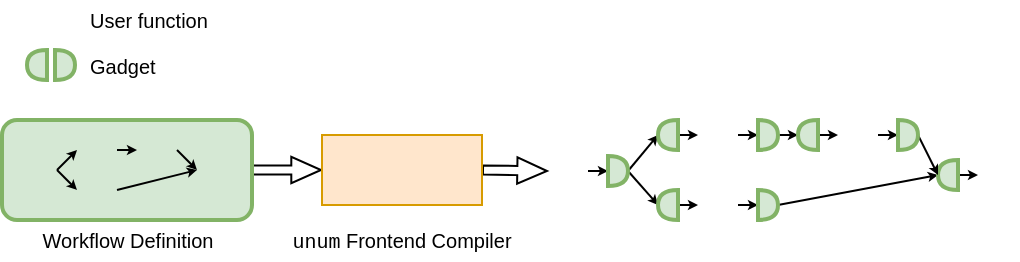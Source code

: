 <mxfile version="15.7.0" type="dropbox"><diagram id="HLP8kDEtNAWdZYMxjcZN" name="Page-1"><mxGraphModel dx="981" dy="547" grid="1" gridSize="10" guides="1" tooltips="1" connect="1" arrows="1" fold="1" page="1" pageScale="1" pageWidth="850" pageHeight="1100" math="0" shadow="0"><root><mxCell id="0"/><mxCell id="1" parent="0"/><mxCell id="9Bvq9BO1xBFafw4neXRZ-46" style="edgeStyle=orthogonalEdgeStyle;curved=1;rounded=0;orthogonalLoop=1;jettySize=auto;html=1;exitX=1;exitY=0.5;exitDx=0;exitDy=0;entryX=0;entryY=0.5;entryDx=0;entryDy=0;fontSize=10;fontColor=#000000;startArrow=none;startFill=0;endArrow=classic;endFill=1;strokeWidth=1;elbow=vertical;shape=flexArrow;width=4.571;startSize=4.617;endSize=4.617;endWidth=7.673;" edge="1" parent="1" source="9Bvq9BO1xBFafw4neXRZ-47" target="9Bvq9BO1xBFafw4neXRZ-111"><mxGeometry relative="1" as="geometry"><mxPoint x="352.5" y="470" as="targetPoint"/></mxGeometry></mxCell><mxCell id="9Bvq9BO1xBFafw4neXRZ-47" value="" style="rounded=1;whiteSpace=wrap;html=1;fillColor=#D5E8D4;sketch=0;fillStyle=solid;glass=0;shadow=0;strokeColor=#82b366;strokeWidth=2;" vertex="1" parent="1"><mxGeometry x="190" y="445" width="125" height="50" as="geometry"/></mxCell><mxCell id="9Bvq9BO1xBFafw4neXRZ-48" style="edgeStyle=none;rounded=0;orthogonalLoop=1;jettySize=auto;html=1;exitX=1;exitY=0.5;exitDx=0;exitDy=0;entryX=0;entryY=0.5;entryDx=0;entryDy=0;endArrow=classic;endFill=1;startSize=2;endSize=2;strokeWidth=1;" edge="1" parent="1" source="9Bvq9BO1xBFafw4neXRZ-50" target="9Bvq9BO1xBFafw4neXRZ-52"><mxGeometry relative="1" as="geometry"/></mxCell><mxCell id="9Bvq9BO1xBFafw4neXRZ-49" style="edgeStyle=none;rounded=0;orthogonalLoop=1;jettySize=auto;html=1;exitX=1;exitY=0.5;exitDx=0;exitDy=0;entryX=0;entryY=0.5;entryDx=0;entryDy=0;endArrow=classic;endFill=1;startSize=2;endSize=2;strokeWidth=1;" edge="1" parent="1" source="9Bvq9BO1xBFafw4neXRZ-50" target="9Bvq9BO1xBFafw4neXRZ-54"><mxGeometry relative="1" as="geometry"/></mxCell><mxCell id="9Bvq9BO1xBFafw4neXRZ-50" value="" style="shape=image;verticalLabelPosition=bottom;labelBackgroundColor=#ffffff;verticalAlign=top;aspect=fixed;imageAspect=0;image=https://images.squarespace-cdn.com/content/v1/51814c87e4b0c1fda9c1fc50/1528473310893-RH0HG7R5C0QURMFQJBSU/600px-AWS_Lambda_logo.svg.png?format=500w;imageBackground=none;" vertex="1" parent="1"><mxGeometry x="197.5" y="460" width="20" height="20" as="geometry"/></mxCell><mxCell id="9Bvq9BO1xBFafw4neXRZ-51" style="edgeStyle=none;rounded=0;orthogonalLoop=1;jettySize=auto;html=1;exitX=1;exitY=0.5;exitDx=0;exitDy=0;entryX=0;entryY=0.5;entryDx=0;entryDy=0;endArrow=classic;endFill=1;startSize=2;endSize=2;strokeWidth=1;" edge="1" parent="1" source="9Bvq9BO1xBFafw4neXRZ-52" target="9Bvq9BO1xBFafw4neXRZ-56"><mxGeometry relative="1" as="geometry"/></mxCell><mxCell id="9Bvq9BO1xBFafw4neXRZ-52" value="" style="shape=image;verticalLabelPosition=bottom;labelBackgroundColor=#ffffff;verticalAlign=top;aspect=fixed;imageAspect=0;image=https://images.squarespace-cdn.com/content/v1/51814c87e4b0c1fda9c1fc50/1528473310893-RH0HG7R5C0QURMFQJBSU/600px-AWS_Lambda_logo.svg.png?format=500w;imageBackground=none;" vertex="1" parent="1"><mxGeometry x="227.5" y="450" width="20" height="20" as="geometry"/></mxCell><mxCell id="9Bvq9BO1xBFafw4neXRZ-53" style="edgeStyle=none;rounded=0;orthogonalLoop=1;jettySize=auto;html=1;exitX=1;exitY=0.5;exitDx=0;exitDy=0;entryX=0;entryY=0.5;entryDx=0;entryDy=0;endArrow=classic;endFill=1;startSize=2;endSize=2;strokeWidth=1;" edge="1" parent="1" source="9Bvq9BO1xBFafw4neXRZ-54" target="9Bvq9BO1xBFafw4neXRZ-57"><mxGeometry relative="1" as="geometry"/></mxCell><mxCell id="9Bvq9BO1xBFafw4neXRZ-54" value="" style="shape=image;verticalLabelPosition=bottom;labelBackgroundColor=#ffffff;verticalAlign=top;aspect=fixed;imageAspect=0;image=https://images.squarespace-cdn.com/content/v1/51814c87e4b0c1fda9c1fc50/1528473310893-RH0HG7R5C0QURMFQJBSU/600px-AWS_Lambda_logo.svg.png?format=500w;imageBackground=none;" vertex="1" parent="1"><mxGeometry x="227.5" y="470" width="20" height="20" as="geometry"/></mxCell><mxCell id="9Bvq9BO1xBFafw4neXRZ-55" style="edgeStyle=none;rounded=0;orthogonalLoop=1;jettySize=auto;html=1;exitX=1;exitY=0.5;exitDx=0;exitDy=0;entryX=0;entryY=0.5;entryDx=0;entryDy=0;endArrow=classic;endFill=1;startSize=2;endSize=2;strokeWidth=1;" edge="1" parent="1" source="9Bvq9BO1xBFafw4neXRZ-56" target="9Bvq9BO1xBFafw4neXRZ-57"><mxGeometry relative="1" as="geometry"/></mxCell><mxCell id="9Bvq9BO1xBFafw4neXRZ-56" value="" style="shape=image;verticalLabelPosition=bottom;labelBackgroundColor=#ffffff;verticalAlign=top;aspect=fixed;imageAspect=0;image=https://images.squarespace-cdn.com/content/v1/51814c87e4b0c1fda9c1fc50/1528473310893-RH0HG7R5C0QURMFQJBSU/600px-AWS_Lambda_logo.svg.png?format=500w;imageBackground=none;" vertex="1" parent="1"><mxGeometry x="257.5" y="450" width="20" height="20" as="geometry"/></mxCell><mxCell id="9Bvq9BO1xBFafw4neXRZ-57" value="" style="shape=image;verticalLabelPosition=bottom;labelBackgroundColor=#ffffff;verticalAlign=top;aspect=fixed;imageAspect=0;image=https://images.squarespace-cdn.com/content/v1/51814c87e4b0c1fda9c1fc50/1528473310893-RH0HG7R5C0QURMFQJBSU/600px-AWS_Lambda_logo.svg.png?format=500w;imageBackground=none;" vertex="1" parent="1"><mxGeometry x="287.5" y="460" width="20" height="20" as="geometry"/></mxCell><mxCell id="9Bvq9BO1xBFafw4neXRZ-58" value="&lt;font style=&quot;font-size: 10px&quot;&gt;Workflow Definition&lt;/font&gt;" style="text;html=1;strokeColor=none;fillColor=none;align=center;verticalAlign=middle;whiteSpace=wrap;rounded=0;shadow=0;glass=0;sketch=0;fillStyle=solid;" vertex="1" parent="1"><mxGeometry x="197.5" y="495" width="110" height="20" as="geometry"/></mxCell><mxCell id="9Bvq9BO1xBFafw4neXRZ-65" value="&lt;font style=&quot;font-size: 10px&quot;&gt;&lt;font face=&quot;Courier New&quot;&gt;unum&lt;/font&gt; &lt;font style=&quot;font-size: 10px&quot;&gt;Frontend Compiler&lt;br&gt;&lt;/font&gt;&lt;/font&gt;" style="text;html=1;strokeColor=none;fillColor=none;align=center;verticalAlign=middle;whiteSpace=wrap;rounded=0;shadow=0;glass=0;sketch=0;fillStyle=solid;" vertex="1" parent="1"><mxGeometry x="331.25" y="495" width="117.5" height="20" as="geometry"/></mxCell><mxCell id="9Bvq9BO1xBFafw4neXRZ-79" style="edgeStyle=none;rounded=0;orthogonalLoop=1;jettySize=auto;html=1;exitX=1;exitY=0.5;exitDx=0;exitDy=0;entryX=0;entryY=0.5;entryDx=0;entryDy=0;entryPerimeter=0;fontSize=10;endSize=2;" edge="1" parent="1" source="9Bvq9BO1xBFafw4neXRZ-73" target="9Bvq9BO1xBFafw4neXRZ-78"><mxGeometry relative="1" as="geometry"/></mxCell><mxCell id="9Bvq9BO1xBFafw4neXRZ-73" value="" style="shape=image;verticalLabelPosition=bottom;labelBackgroundColor=#ffffff;verticalAlign=top;aspect=fixed;imageAspect=0;image=https://images.squarespace-cdn.com/content/v1/51814c87e4b0c1fda9c1fc50/1528473310893-RH0HG7R5C0QURMFQJBSU/600px-AWS_Lambda_logo.svg.png?format=500w;imageBackground=none;" vertex="1" parent="1"><mxGeometry x="463" y="460.5" width="20" height="20" as="geometry"/></mxCell><mxCell id="9Bvq9BO1xBFafw4neXRZ-89" style="edgeStyle=none;rounded=0;orthogonalLoop=1;jettySize=auto;html=1;exitX=1;exitY=0.5;exitDx=0;exitDy=0;entryX=0;entryY=0.5;entryDx=0;entryDy=0;entryPerimeter=0;fontSize=10;endSize=2;" edge="1" parent="1" source="9Bvq9BO1xBFafw4neXRZ-74" target="9Bvq9BO1xBFafw4neXRZ-88"><mxGeometry relative="1" as="geometry"/></mxCell><mxCell id="9Bvq9BO1xBFafw4neXRZ-74" value="" style="shape=image;verticalLabelPosition=bottom;labelBackgroundColor=#ffffff;verticalAlign=top;aspect=fixed;imageAspect=0;image=https://images.squarespace-cdn.com/content/v1/51814c87e4b0c1fda9c1fc50/1528473310893-RH0HG7R5C0QURMFQJBSU/600px-AWS_Lambda_logo.svg.png?format=500w;imageBackground=none;" vertex="1" parent="1"><mxGeometry x="538" y="442.5" width="20" height="20" as="geometry"/></mxCell><mxCell id="9Bvq9BO1xBFafw4neXRZ-94" style="edgeStyle=none;rounded=0;orthogonalLoop=1;jettySize=auto;html=1;exitX=1;exitY=0.5;exitDx=0;exitDy=0;entryX=0;entryY=0.5;entryDx=0;entryDy=0;entryPerimeter=0;fontSize=10;endSize=2;" edge="1" parent="1" source="9Bvq9BO1xBFafw4neXRZ-75" target="9Bvq9BO1xBFafw4neXRZ-93"><mxGeometry relative="1" as="geometry"/></mxCell><mxCell id="9Bvq9BO1xBFafw4neXRZ-75" value="" style="shape=image;verticalLabelPosition=bottom;labelBackgroundColor=#ffffff;verticalAlign=top;aspect=fixed;imageAspect=0;image=https://images.squarespace-cdn.com/content/v1/51814c87e4b0c1fda9c1fc50/1528473310893-RH0HG7R5C0QURMFQJBSU/600px-AWS_Lambda_logo.svg.png?format=500w;imageBackground=none;" vertex="1" parent="1"><mxGeometry x="538" y="477.5" width="20" height="20" as="geometry"/></mxCell><mxCell id="9Bvq9BO1xBFafw4neXRZ-98" style="edgeStyle=none;rounded=0;orthogonalLoop=1;jettySize=auto;html=1;exitX=1;exitY=0.5;exitDx=0;exitDy=0;entryX=0;entryY=0.5;entryDx=0;entryDy=0;entryPerimeter=0;fontSize=10;endSize=2;" edge="1" parent="1" source="9Bvq9BO1xBFafw4neXRZ-76" target="9Bvq9BO1xBFafw4neXRZ-97"><mxGeometry relative="1" as="geometry"/></mxCell><mxCell id="9Bvq9BO1xBFafw4neXRZ-76" value="" style="shape=image;verticalLabelPosition=bottom;labelBackgroundColor=#ffffff;verticalAlign=top;aspect=fixed;imageAspect=0;image=https://images.squarespace-cdn.com/content/v1/51814c87e4b0c1fda9c1fc50/1528473310893-RH0HG7R5C0QURMFQJBSU/600px-AWS_Lambda_logo.svg.png?format=500w;imageBackground=none;" vertex="1" parent="1"><mxGeometry x="608" y="442.5" width="20" height="20" as="geometry"/></mxCell><mxCell id="9Bvq9BO1xBFafw4neXRZ-77" value="" style="shape=image;verticalLabelPosition=bottom;labelBackgroundColor=#ffffff;verticalAlign=top;aspect=fixed;imageAspect=0;image=https://images.squarespace-cdn.com/content/v1/51814c87e4b0c1fda9c1fc50/1528473310893-RH0HG7R5C0QURMFQJBSU/600px-AWS_Lambda_logo.svg.png?format=500w;imageBackground=none;" vertex="1" parent="1"><mxGeometry x="678" y="462.5" width="20" height="20" as="geometry"/></mxCell><mxCell id="9Bvq9BO1xBFafw4neXRZ-83" style="edgeStyle=none;rounded=0;orthogonalLoop=1;jettySize=auto;html=1;exitX=1;exitY=0.5;exitDx=0;exitDy=0;exitPerimeter=0;entryX=1;entryY=0.5;entryDx=0;entryDy=0;entryPerimeter=0;fontSize=10;endSize=2;" edge="1" parent="1" source="9Bvq9BO1xBFafw4neXRZ-78" target="9Bvq9BO1xBFafw4neXRZ-82"><mxGeometry relative="1" as="geometry"/></mxCell><mxCell id="9Bvq9BO1xBFafw4neXRZ-85" style="edgeStyle=none;rounded=0;orthogonalLoop=1;jettySize=auto;html=1;exitX=1;exitY=0.5;exitDx=0;exitDy=0;exitPerimeter=0;entryX=1;entryY=0.5;entryDx=0;entryDy=0;entryPerimeter=0;fontSize=10;endSize=2;" edge="1" parent="1" source="9Bvq9BO1xBFafw4neXRZ-78" target="9Bvq9BO1xBFafw4neXRZ-84"><mxGeometry relative="1" as="geometry"/></mxCell><mxCell id="9Bvq9BO1xBFafw4neXRZ-78" value="" style="shape=or;whiteSpace=wrap;html=1;rounded=0;fillStyle=solid;fontSize=10;fillColor=#d5e8d4;strokeColor=#82b366;strokeWidth=2;" vertex="1" parent="1"><mxGeometry x="493" y="463" width="10" height="15" as="geometry"/></mxCell><mxCell id="9Bvq9BO1xBFafw4neXRZ-86" style="edgeStyle=none;rounded=0;orthogonalLoop=1;jettySize=auto;html=1;exitX=0;exitY=0.5;exitDx=0;exitDy=0;exitPerimeter=0;entryX=0;entryY=0.5;entryDx=0;entryDy=0;fontSize=10;endSize=2;" edge="1" parent="1" source="9Bvq9BO1xBFafw4neXRZ-82" target="9Bvq9BO1xBFafw4neXRZ-74"><mxGeometry relative="1" as="geometry"/></mxCell><mxCell id="9Bvq9BO1xBFafw4neXRZ-82" value="" style="shape=or;whiteSpace=wrap;html=1;rounded=0;fillStyle=solid;fontSize=10;fillColor=#d5e8d4;strokeColor=#82b366;strokeWidth=2;rotation=-180;" vertex="1" parent="1"><mxGeometry x="518" y="445" width="10" height="15" as="geometry"/></mxCell><mxCell id="9Bvq9BO1xBFafw4neXRZ-87" style="edgeStyle=none;rounded=0;orthogonalLoop=1;jettySize=auto;html=1;exitX=0;exitY=0.5;exitDx=0;exitDy=0;exitPerimeter=0;entryX=0;entryY=0.5;entryDx=0;entryDy=0;fontSize=10;endSize=2;" edge="1" parent="1" source="9Bvq9BO1xBFafw4neXRZ-84" target="9Bvq9BO1xBFafw4neXRZ-75"><mxGeometry relative="1" as="geometry"/></mxCell><mxCell id="9Bvq9BO1xBFafw4neXRZ-84" value="" style="shape=or;whiteSpace=wrap;html=1;rounded=0;fillStyle=solid;fontSize=10;fillColor=#d5e8d4;strokeColor=#82b366;strokeWidth=2;rotation=-180;" vertex="1" parent="1"><mxGeometry x="518" y="480" width="10" height="15" as="geometry"/></mxCell><mxCell id="9Bvq9BO1xBFafw4neXRZ-91" style="edgeStyle=none;rounded=0;orthogonalLoop=1;jettySize=auto;html=1;exitX=1;exitY=0.5;exitDx=0;exitDy=0;exitPerimeter=0;entryX=1;entryY=0.5;entryDx=0;entryDy=0;entryPerimeter=0;fontSize=10;endSize=2;" edge="1" parent="1" source="9Bvq9BO1xBFafw4neXRZ-88" target="9Bvq9BO1xBFafw4neXRZ-90"><mxGeometry relative="1" as="geometry"/></mxCell><mxCell id="9Bvq9BO1xBFafw4neXRZ-88" value="" style="shape=or;whiteSpace=wrap;html=1;rounded=0;fillStyle=solid;fontSize=10;fillColor=#d5e8d4;strokeColor=#82b366;strokeWidth=2;rotation=0;" vertex="1" parent="1"><mxGeometry x="568" y="445" width="10" height="15" as="geometry"/></mxCell><mxCell id="9Bvq9BO1xBFafw4neXRZ-92" style="edgeStyle=none;rounded=0;orthogonalLoop=1;jettySize=auto;html=1;exitX=0;exitY=0.5;exitDx=0;exitDy=0;exitPerimeter=0;entryX=0;entryY=0.5;entryDx=0;entryDy=0;fontSize=10;endSize=2;" edge="1" parent="1" source="9Bvq9BO1xBFafw4neXRZ-90" target="9Bvq9BO1xBFafw4neXRZ-76"><mxGeometry relative="1" as="geometry"/></mxCell><mxCell id="9Bvq9BO1xBFafw4neXRZ-90" value="" style="shape=or;whiteSpace=wrap;html=1;rounded=0;fillStyle=solid;fontSize=10;fillColor=#d5e8d4;strokeColor=#82b366;strokeWidth=2;rotation=-180;" vertex="1" parent="1"><mxGeometry x="588" y="445" width="10" height="15" as="geometry"/></mxCell><mxCell id="9Bvq9BO1xBFafw4neXRZ-96" style="edgeStyle=none;rounded=0;orthogonalLoop=1;jettySize=auto;html=1;exitX=1;exitY=0.5;exitDx=0;exitDy=0;exitPerimeter=0;entryX=1;entryY=0.5;entryDx=0;entryDy=0;entryPerimeter=0;fontSize=10;endSize=2;" edge="1" parent="1" source="9Bvq9BO1xBFafw4neXRZ-93" target="9Bvq9BO1xBFafw4neXRZ-95"><mxGeometry relative="1" as="geometry"/></mxCell><mxCell id="9Bvq9BO1xBFafw4neXRZ-93" value="" style="shape=or;whiteSpace=wrap;html=1;rounded=0;fillStyle=solid;fontSize=10;fillColor=#d5e8d4;strokeColor=#82b366;strokeWidth=2;rotation=0;" vertex="1" parent="1"><mxGeometry x="568" y="480" width="10" height="15" as="geometry"/></mxCell><mxCell id="9Bvq9BO1xBFafw4neXRZ-100" style="edgeStyle=none;rounded=0;orthogonalLoop=1;jettySize=auto;html=1;exitX=0;exitY=0.5;exitDx=0;exitDy=0;exitPerimeter=0;entryX=0;entryY=0.5;entryDx=0;entryDy=0;fontSize=10;endSize=2;" edge="1" parent="1" source="9Bvq9BO1xBFafw4neXRZ-95" target="9Bvq9BO1xBFafw4neXRZ-77"><mxGeometry relative="1" as="geometry"/></mxCell><mxCell id="9Bvq9BO1xBFafw4neXRZ-95" value="" style="shape=or;whiteSpace=wrap;html=1;rounded=0;fillStyle=solid;fontSize=10;fillColor=#d5e8d4;strokeColor=#82b366;strokeWidth=2;rotation=-180;" vertex="1" parent="1"><mxGeometry x="658" y="465" width="10" height="15" as="geometry"/></mxCell><mxCell id="9Bvq9BO1xBFafw4neXRZ-99" style="edgeStyle=none;rounded=0;orthogonalLoop=1;jettySize=auto;html=1;exitX=1;exitY=0.5;exitDx=0;exitDy=0;exitPerimeter=0;entryX=1;entryY=0.5;entryDx=0;entryDy=0;entryPerimeter=0;fontSize=10;endSize=2;" edge="1" parent="1" source="9Bvq9BO1xBFafw4neXRZ-97" target="9Bvq9BO1xBFafw4neXRZ-95"><mxGeometry relative="1" as="geometry"/></mxCell><mxCell id="9Bvq9BO1xBFafw4neXRZ-97" value="" style="shape=or;whiteSpace=wrap;html=1;rounded=0;fillStyle=solid;fontSize=10;fillColor=#d5e8d4;strokeColor=#82b366;strokeWidth=2;rotation=0;" vertex="1" parent="1"><mxGeometry x="638" y="445" width="10" height="15" as="geometry"/></mxCell><mxCell id="9Bvq9BO1xBFafw4neXRZ-101" style="rounded=0;orthogonalLoop=1;jettySize=auto;html=1;fontSize=10;fontColor=#000000;startArrow=none;startFill=0;endArrow=classic;endFill=1;strokeWidth=1;elbow=vertical;shape=flexArrow;width=4.571;startSize=4.617;endSize=4.617;endWidth=7.673;exitX=1;exitY=0.5;exitDx=0;exitDy=0;entryX=0;entryY=0.5;entryDx=0;entryDy=0;" edge="1" parent="1" source="9Bvq9BO1xBFafw4neXRZ-111" target="9Bvq9BO1xBFafw4neXRZ-73"><mxGeometry relative="1" as="geometry"><mxPoint x="440.0" y="471" as="sourcePoint"/><mxPoint x="460" y="440" as="targetPoint"/></mxGeometry></mxCell><mxCell id="9Bvq9BO1xBFafw4neXRZ-103" value="" style="shape=image;verticalLabelPosition=bottom;labelBackgroundColor=#ffffff;verticalAlign=top;aspect=fixed;imageAspect=0;image=https://images.squarespace-cdn.com/content/v1/51814c87e4b0c1fda9c1fc50/1528473310893-RH0HG7R5C0QURMFQJBSU/600px-AWS_Lambda_logo.svg.png?format=500w;imageBackground=none;" vertex="1" parent="1"><mxGeometry x="204.5" y="385" width="20" height="20" as="geometry"/></mxCell><mxCell id="9Bvq9BO1xBFafw4neXRZ-104" value="" style="shape=or;whiteSpace=wrap;html=1;rounded=0;fillStyle=solid;fontSize=10;fillColor=#d5e8d4;strokeColor=#82b366;strokeWidth=2;" vertex="1" parent="1"><mxGeometry x="216.5" y="410" width="10" height="15" as="geometry"/></mxCell><mxCell id="9Bvq9BO1xBFafw4neXRZ-105" value="" style="shape=or;whiteSpace=wrap;html=1;rounded=0;fillStyle=solid;fontSize=10;fillColor=#d5e8d4;strokeColor=#82b366;strokeWidth=2;rotation=-180;" vertex="1" parent="1"><mxGeometry x="202.5" y="410" width="10" height="15" as="geometry"/></mxCell><mxCell id="9Bvq9BO1xBFafw4neXRZ-107" value="&lt;div align=&quot;left&quot;&gt;User function&lt;/div&gt;" style="text;html=1;strokeColor=none;fillColor=none;align=left;verticalAlign=middle;whiteSpace=wrap;rounded=0;fillStyle=solid;fontSize=10;" vertex="1" parent="1"><mxGeometry x="231.5" y="387.5" width="72" height="15" as="geometry"/></mxCell><mxCell id="9Bvq9BO1xBFafw4neXRZ-108" value="&lt;div align=&quot;left&quot;&gt;Gadget&lt;/div&gt;" style="text;html=1;strokeColor=none;fillColor=none;align=left;verticalAlign=middle;whiteSpace=wrap;rounded=0;fillStyle=solid;fontSize=10;" vertex="1" parent="1"><mxGeometry x="231.5" y="410" width="72" height="15" as="geometry"/></mxCell><mxCell id="9Bvq9BO1xBFafw4neXRZ-111" value="" style="rounded=0;whiteSpace=wrap;html=1;fillStyle=solid;fontFamily=Courier New;fontSize=10;strokeWidth=1;align=left;fillColor=#ffe6cc;strokeColor=#d79b00;" vertex="1" parent="1"><mxGeometry x="350" y="452.5" width="80" height="35" as="geometry"/></mxCell></root></mxGraphModel></diagram></mxfile>